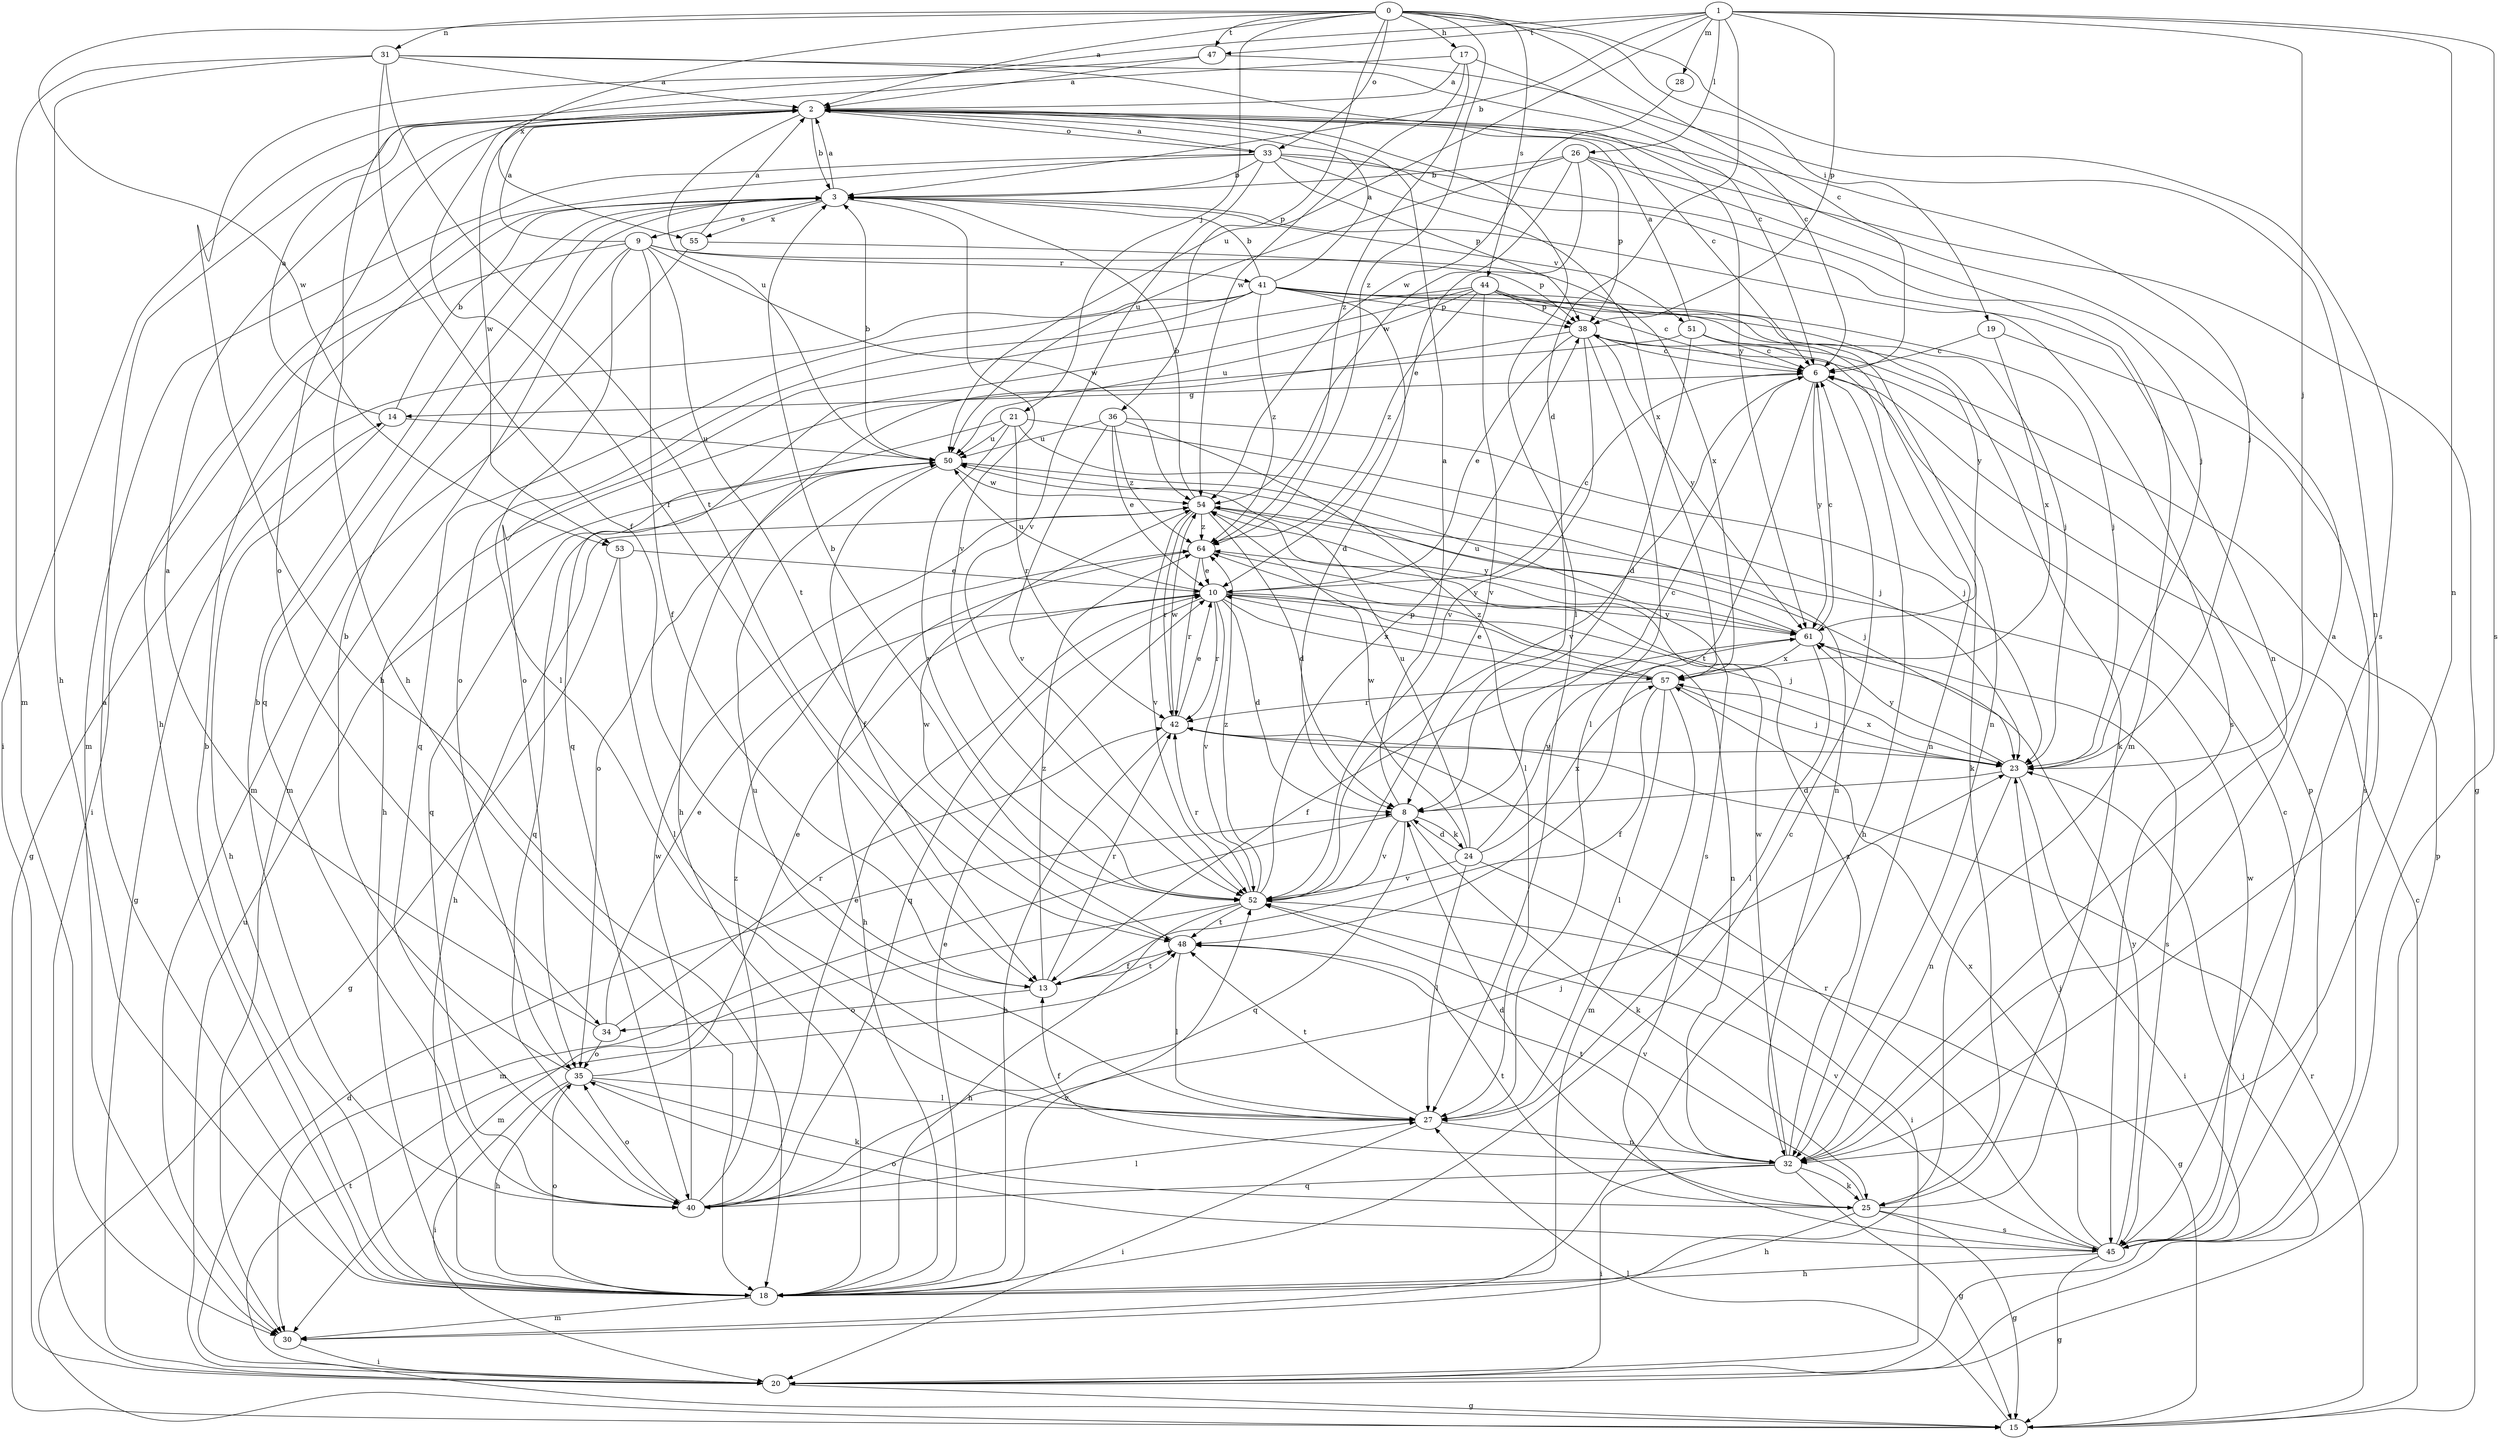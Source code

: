 strict digraph  {
0;
1;
2;
3;
6;
8;
9;
10;
13;
14;
15;
17;
18;
19;
20;
21;
23;
24;
25;
26;
27;
28;
30;
31;
32;
33;
34;
35;
36;
38;
40;
41;
42;
44;
45;
47;
48;
50;
51;
52;
53;
54;
55;
57;
61;
64;
0 -> 2  [label=a];
0 -> 6  [label=c];
0 -> 17  [label=h];
0 -> 19  [label=i];
0 -> 21  [label=j];
0 -> 31  [label=n];
0 -> 33  [label=o];
0 -> 36  [label=p];
0 -> 44  [label=s];
0 -> 45  [label=s];
0 -> 47  [label=t];
0 -> 53  [label=w];
0 -> 55  [label=x];
0 -> 64  [label=z];
1 -> 3  [label=b];
1 -> 8  [label=d];
1 -> 13  [label=f];
1 -> 23  [label=j];
1 -> 26  [label=l];
1 -> 28  [label=m];
1 -> 32  [label=n];
1 -> 38  [label=p];
1 -> 45  [label=s];
1 -> 47  [label=t];
1 -> 50  [label=u];
2 -> 3  [label=b];
2 -> 6  [label=c];
2 -> 20  [label=i];
2 -> 23  [label=j];
2 -> 27  [label=l];
2 -> 33  [label=o];
2 -> 34  [label=o];
2 -> 50  [label=u];
2 -> 53  [label=w];
3 -> 2  [label=a];
3 -> 9  [label=e];
3 -> 40  [label=q];
3 -> 45  [label=s];
3 -> 51  [label=v];
3 -> 52  [label=v];
3 -> 55  [label=x];
6 -> 14  [label=g];
6 -> 18  [label=h];
6 -> 48  [label=t];
6 -> 52  [label=v];
6 -> 61  [label=y];
8 -> 2  [label=a];
8 -> 6  [label=c];
8 -> 24  [label=k];
8 -> 25  [label=k];
8 -> 30  [label=m];
8 -> 40  [label=q];
8 -> 52  [label=v];
9 -> 2  [label=a];
9 -> 13  [label=f];
9 -> 20  [label=i];
9 -> 27  [label=l];
9 -> 30  [label=m];
9 -> 41  [label=r];
9 -> 48  [label=t];
9 -> 54  [label=w];
9 -> 57  [label=x];
10 -> 6  [label=c];
10 -> 8  [label=d];
10 -> 23  [label=j];
10 -> 32  [label=n];
10 -> 40  [label=q];
10 -> 42  [label=r];
10 -> 50  [label=u];
10 -> 52  [label=v];
10 -> 57  [label=x];
10 -> 61  [label=y];
13 -> 34  [label=o];
13 -> 42  [label=r];
13 -> 48  [label=t];
13 -> 64  [label=z];
14 -> 2  [label=a];
14 -> 3  [label=b];
14 -> 18  [label=h];
14 -> 50  [label=u];
15 -> 6  [label=c];
15 -> 27  [label=l];
15 -> 42  [label=r];
15 -> 48  [label=t];
17 -> 2  [label=a];
17 -> 6  [label=c];
17 -> 18  [label=h];
17 -> 54  [label=w];
17 -> 64  [label=z];
18 -> 2  [label=a];
18 -> 3  [label=b];
18 -> 6  [label=c];
18 -> 10  [label=e];
18 -> 30  [label=m];
18 -> 35  [label=o];
18 -> 52  [label=v];
19 -> 6  [label=c];
19 -> 45  [label=s];
19 -> 57  [label=x];
20 -> 8  [label=d];
20 -> 14  [label=g];
20 -> 15  [label=g];
20 -> 23  [label=j];
20 -> 38  [label=p];
20 -> 50  [label=u];
21 -> 23  [label=j];
21 -> 32  [label=n];
21 -> 40  [label=q];
21 -> 42  [label=r];
21 -> 50  [label=u];
21 -> 52  [label=v];
23 -> 8  [label=d];
23 -> 20  [label=i];
23 -> 32  [label=n];
23 -> 57  [label=x];
23 -> 61  [label=y];
24 -> 8  [label=d];
24 -> 20  [label=i];
24 -> 27  [label=l];
24 -> 50  [label=u];
24 -> 52  [label=v];
24 -> 54  [label=w];
24 -> 57  [label=x];
24 -> 61  [label=y];
25 -> 8  [label=d];
25 -> 15  [label=g];
25 -> 18  [label=h];
25 -> 23  [label=j];
25 -> 45  [label=s];
25 -> 48  [label=t];
25 -> 52  [label=v];
26 -> 3  [label=b];
26 -> 10  [label=e];
26 -> 15  [label=g];
26 -> 30  [label=m];
26 -> 38  [label=p];
26 -> 50  [label=u];
26 -> 54  [label=w];
27 -> 20  [label=i];
27 -> 32  [label=n];
27 -> 48  [label=t];
27 -> 50  [label=u];
28 -> 54  [label=w];
30 -> 20  [label=i];
31 -> 2  [label=a];
31 -> 6  [label=c];
31 -> 13  [label=f];
31 -> 18  [label=h];
31 -> 30  [label=m];
31 -> 48  [label=t];
31 -> 61  [label=y];
32 -> 2  [label=a];
32 -> 13  [label=f];
32 -> 15  [label=g];
32 -> 20  [label=i];
32 -> 25  [label=k];
32 -> 40  [label=q];
32 -> 48  [label=t];
32 -> 54  [label=w];
32 -> 64  [label=z];
33 -> 2  [label=a];
33 -> 3  [label=b];
33 -> 18  [label=h];
33 -> 23  [label=j];
33 -> 30  [label=m];
33 -> 32  [label=n];
33 -> 38  [label=p];
33 -> 52  [label=v];
33 -> 57  [label=x];
34 -> 2  [label=a];
34 -> 10  [label=e];
34 -> 35  [label=o];
34 -> 42  [label=r];
35 -> 3  [label=b];
35 -> 10  [label=e];
35 -> 18  [label=h];
35 -> 20  [label=i];
35 -> 25  [label=k];
35 -> 27  [label=l];
36 -> 10  [label=e];
36 -> 23  [label=j];
36 -> 27  [label=l];
36 -> 50  [label=u];
36 -> 52  [label=v];
36 -> 64  [label=z];
38 -> 6  [label=c];
38 -> 10  [label=e];
38 -> 18  [label=h];
38 -> 27  [label=l];
38 -> 52  [label=v];
38 -> 61  [label=y];
40 -> 3  [label=b];
40 -> 10  [label=e];
40 -> 23  [label=j];
40 -> 27  [label=l];
40 -> 35  [label=o];
40 -> 54  [label=w];
40 -> 64  [label=z];
41 -> 2  [label=a];
41 -> 3  [label=b];
41 -> 8  [label=d];
41 -> 15  [label=g];
41 -> 23  [label=j];
41 -> 25  [label=k];
41 -> 32  [label=n];
41 -> 35  [label=o];
41 -> 38  [label=p];
41 -> 40  [label=q];
41 -> 64  [label=z];
42 -> 10  [label=e];
42 -> 18  [label=h];
42 -> 23  [label=j];
42 -> 54  [label=w];
44 -> 6  [label=c];
44 -> 23  [label=j];
44 -> 35  [label=o];
44 -> 38  [label=p];
44 -> 40  [label=q];
44 -> 50  [label=u];
44 -> 52  [label=v];
44 -> 61  [label=y];
44 -> 64  [label=z];
45 -> 6  [label=c];
45 -> 15  [label=g];
45 -> 18  [label=h];
45 -> 35  [label=o];
45 -> 38  [label=p];
45 -> 42  [label=r];
45 -> 52  [label=v];
45 -> 54  [label=w];
45 -> 57  [label=x];
45 -> 61  [label=y];
47 -> 2  [label=a];
47 -> 18  [label=h];
47 -> 32  [label=n];
48 -> 13  [label=f];
48 -> 27  [label=l];
48 -> 54  [label=w];
50 -> 3  [label=b];
50 -> 13  [label=f];
50 -> 35  [label=o];
50 -> 40  [label=q];
50 -> 45  [label=s];
50 -> 54  [label=w];
51 -> 2  [label=a];
51 -> 6  [label=c];
51 -> 8  [label=d];
51 -> 18  [label=h];
51 -> 25  [label=k];
51 -> 32  [label=n];
52 -> 3  [label=b];
52 -> 15  [label=g];
52 -> 18  [label=h];
52 -> 30  [label=m];
52 -> 38  [label=p];
52 -> 42  [label=r];
52 -> 48  [label=t];
52 -> 64  [label=z];
53 -> 10  [label=e];
53 -> 15  [label=g];
53 -> 27  [label=l];
54 -> 3  [label=b];
54 -> 8  [label=d];
54 -> 18  [label=h];
54 -> 23  [label=j];
54 -> 42  [label=r];
54 -> 52  [label=v];
54 -> 61  [label=y];
54 -> 64  [label=z];
55 -> 2  [label=a];
55 -> 30  [label=m];
55 -> 38  [label=p];
57 -> 10  [label=e];
57 -> 13  [label=f];
57 -> 23  [label=j];
57 -> 27  [label=l];
57 -> 30  [label=m];
57 -> 42  [label=r];
57 -> 64  [label=z];
61 -> 6  [label=c];
61 -> 13  [label=f];
61 -> 27  [label=l];
61 -> 45  [label=s];
61 -> 50  [label=u];
61 -> 57  [label=x];
64 -> 10  [label=e];
64 -> 18  [label=h];
64 -> 42  [label=r];
64 -> 61  [label=y];
}
